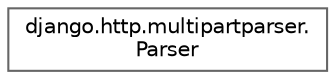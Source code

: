 digraph "Graphical Class Hierarchy"
{
 // LATEX_PDF_SIZE
  bgcolor="transparent";
  edge [fontname=Helvetica,fontsize=10,labelfontname=Helvetica,labelfontsize=10];
  node [fontname=Helvetica,fontsize=10,shape=box,height=0.2,width=0.4];
  rankdir="LR";
  Node0 [id="Node000000",label="django.http.multipartparser.\lParser",height=0.2,width=0.4,color="grey40", fillcolor="white", style="filled",URL="$classdjango_1_1http_1_1multipartparser_1_1_parser.html",tooltip=" "];
}
